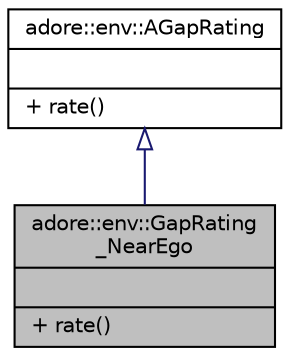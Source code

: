 digraph "adore::env::GapRating_NearEgo"
{
 // LATEX_PDF_SIZE
  edge [fontname="Helvetica",fontsize="10",labelfontname="Helvetica",labelfontsize="10"];
  node [fontname="Helvetica",fontsize="10",shape=record];
  Node1 [label="{adore::env::GapRating\l_NearEgo\n||+ rate()\l}",height=0.2,width=0.4,color="black", fillcolor="grey75", style="filled", fontcolor="black",tooltip=" "];
  Node2 -> Node1 [dir="back",color="midnightblue",fontsize="10",style="solid",arrowtail="onormal",fontname="Helvetica"];
  Node2 [label="{adore::env::AGapRating\n||+ rate()\l}",height=0.2,width=0.4,color="black", fillcolor="white", style="filled",URL="$classadore_1_1env_1_1AGapRating.html",tooltip=" "];
}
